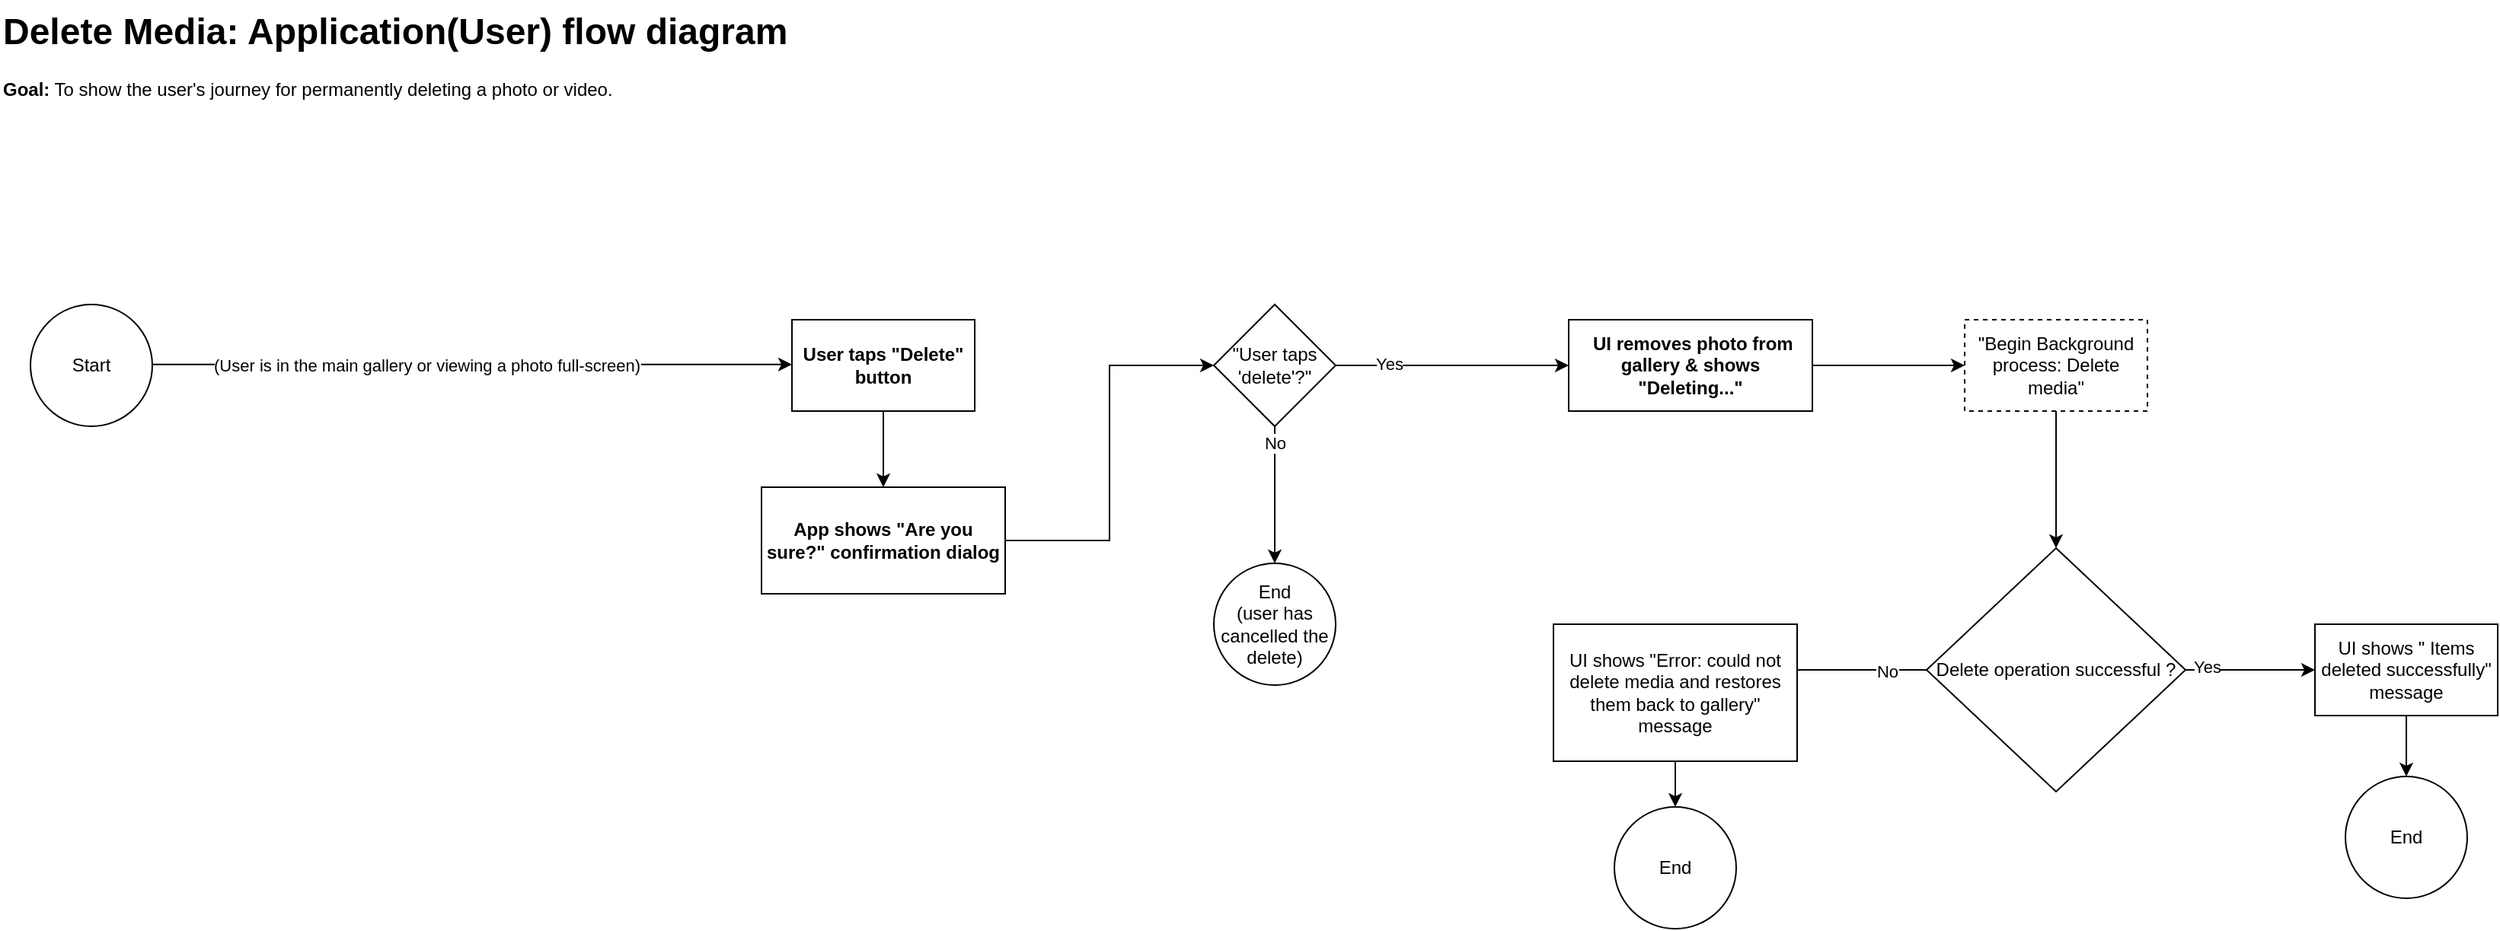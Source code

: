 <mxfile version="28.2.8" pages="3">
  <diagram name="Delete Media- Application flow diagram" id="txH1dvDqgzrqQP82yNEB">
    <mxGraphModel dx="1042" dy="596" grid="1" gridSize="10" guides="1" tooltips="1" connect="1" arrows="1" fold="1" page="1" pageScale="1" pageWidth="827" pageHeight="1169" math="0" shadow="0">
      <root>
        <mxCell id="0" />
        <mxCell id="1" parent="0" />
        <mxCell id="WOiTZTmcrpaqZSLRElIX-7" style="edgeStyle=orthogonalEdgeStyle;rounded=0;orthogonalLoop=1;jettySize=auto;html=1;entryX=0.5;entryY=0;entryDx=0;entryDy=0;" parent="1" source="WOiTZTmcrpaqZSLRElIX-1" target="WOiTZTmcrpaqZSLRElIX-6" edge="1">
          <mxGeometry relative="1" as="geometry" />
        </mxCell>
        <mxCell id="WOiTZTmcrpaqZSLRElIX-1" value="&lt;p data-pm-slice=&quot;1 1 [&amp;quot;ordered_list&amp;quot;,{&amp;quot;order&amp;quot;:1},&amp;quot;list_item&amp;quot;,{}]&quot;&gt;&lt;strong&gt;User taps &quot;Delete&quot; button&lt;/strong&gt;&lt;/p&gt;" style="rounded=0;whiteSpace=wrap;html=1;" parent="1" vertex="1">
          <mxGeometry x="550" y="250" width="120" height="60" as="geometry" />
        </mxCell>
        <mxCell id="WOiTZTmcrpaqZSLRElIX-2" value="&lt;h1 style=&quot;margin-top: 0px;&quot;&gt;Delete Media: Application(User) flow diagram&lt;/h1&gt;&lt;p data-pm-slice=&quot;1 1 []&quot;&gt;&lt;strong&gt;Goal:&lt;/strong&gt; To show the user&#39;s journey for permanently deleting a photo or video.&lt;/p&gt;" style="text;html=1;whiteSpace=wrap;overflow=hidden;rounded=0;" parent="1" vertex="1">
          <mxGeometry x="30" y="40" width="700" height="110" as="geometry" />
        </mxCell>
        <mxCell id="WOiTZTmcrpaqZSLRElIX-4" style="edgeStyle=orthogonalEdgeStyle;rounded=0;orthogonalLoop=1;jettySize=auto;html=1;" parent="1" edge="1">
          <mxGeometry relative="1" as="geometry">
            <mxPoint x="550" y="279.38" as="targetPoint" />
            <mxPoint x="130" y="279.38" as="sourcePoint" />
          </mxGeometry>
        </mxCell>
        <mxCell id="WOiTZTmcrpaqZSLRElIX-5" value="&lt;p data-pm-slice=&quot;1 1 [&amp;quot;ordered_list&amp;quot;,{&amp;quot;order&amp;quot;:1},&amp;quot;list_item&amp;quot;,{},&amp;quot;bullet_list&amp;quot;,{},&amp;quot;list_item&amp;quot;,{}]&quot;&gt;(User is in the main gallery or viewing a photo full-screen)&lt;/p&gt;" style="edgeLabel;html=1;align=center;verticalAlign=middle;resizable=0;points=[];" parent="WOiTZTmcrpaqZSLRElIX-4" vertex="1" connectable="0">
          <mxGeometry x="-0.305" y="1" relative="1" as="geometry">
            <mxPoint x="34" y="1" as="offset" />
          </mxGeometry>
        </mxCell>
        <mxCell id="WOiTZTmcrpaqZSLRElIX-3" value="Start" style="ellipse;whiteSpace=wrap;html=1;aspect=fixed;" parent="1" vertex="1">
          <mxGeometry x="50" y="240" width="80" height="80" as="geometry" />
        </mxCell>
        <mxCell id="WOiTZTmcrpaqZSLRElIX-9" style="edgeStyle=orthogonalEdgeStyle;rounded=0;orthogonalLoop=1;jettySize=auto;html=1;entryX=0;entryY=0.5;entryDx=0;entryDy=0;" parent="1" source="WOiTZTmcrpaqZSLRElIX-6" target="WOiTZTmcrpaqZSLRElIX-8" edge="1">
          <mxGeometry relative="1" as="geometry" />
        </mxCell>
        <mxCell id="WOiTZTmcrpaqZSLRElIX-6" value="&lt;p data-pm-slice=&quot;1 1 [&amp;quot;ordered_list&amp;quot;,{&amp;quot;order&amp;quot;:1},&amp;quot;list_item&amp;quot;,{}]&quot;&gt;&lt;strong&gt;App shows &quot;Are you sure?&quot; confirmation dialog&lt;/strong&gt;&lt;/p&gt;" style="rounded=0;whiteSpace=wrap;html=1;" parent="1" vertex="1">
          <mxGeometry x="530" y="360" width="160" height="70" as="geometry" />
        </mxCell>
        <mxCell id="WOiTZTmcrpaqZSLRElIX-11" style="edgeStyle=orthogonalEdgeStyle;rounded=0;orthogonalLoop=1;jettySize=auto;html=1;" parent="1" source="WOiTZTmcrpaqZSLRElIX-8" edge="1">
          <mxGeometry relative="1" as="geometry">
            <mxPoint x="1060" y="280" as="targetPoint" />
          </mxGeometry>
        </mxCell>
        <mxCell id="WOiTZTmcrpaqZSLRElIX-15" value="Yes" style="edgeLabel;html=1;align=center;verticalAlign=middle;resizable=0;points=[];" parent="WOiTZTmcrpaqZSLRElIX-11" vertex="1" connectable="0">
          <mxGeometry x="-0.544" y="1" relative="1" as="geometry">
            <mxPoint as="offset" />
          </mxGeometry>
        </mxCell>
        <mxCell id="WOiTZTmcrpaqZSLRElIX-12" style="edgeStyle=orthogonalEdgeStyle;rounded=0;orthogonalLoop=1;jettySize=auto;html=1;" parent="1" source="WOiTZTmcrpaqZSLRElIX-8" target="WOiTZTmcrpaqZSLRElIX-13" edge="1">
          <mxGeometry relative="1" as="geometry">
            <mxPoint x="867" y="390" as="targetPoint" />
          </mxGeometry>
        </mxCell>
        <mxCell id="WOiTZTmcrpaqZSLRElIX-14" value="No" style="edgeLabel;html=1;align=center;verticalAlign=middle;resizable=0;points=[];" parent="WOiTZTmcrpaqZSLRElIX-12" vertex="1" connectable="0">
          <mxGeometry x="-0.294" relative="1" as="geometry">
            <mxPoint y="-21" as="offset" />
          </mxGeometry>
        </mxCell>
        <mxCell id="WOiTZTmcrpaqZSLRElIX-8" value="&quot;User taps &#39;delete&#39;?&quot;" style="rhombus;whiteSpace=wrap;html=1;" parent="1" vertex="1">
          <mxGeometry x="827" y="240" width="80" height="80" as="geometry" />
        </mxCell>
        <mxCell id="WOiTZTmcrpaqZSLRElIX-13" value="End&lt;div&gt;(user has cancelled the delete)&lt;/div&gt;" style="ellipse;whiteSpace=wrap;html=1;aspect=fixed;" parent="1" vertex="1">
          <mxGeometry x="827" y="410" width="80" height="80" as="geometry" />
        </mxCell>
        <mxCell id="WOiTZTmcrpaqZSLRElIX-17" style="edgeStyle=orthogonalEdgeStyle;rounded=0;orthogonalLoop=1;jettySize=auto;html=1;" parent="1" source="WOiTZTmcrpaqZSLRElIX-16" target="WOiTZTmcrpaqZSLRElIX-18" edge="1">
          <mxGeometry relative="1" as="geometry">
            <mxPoint x="1380" y="280" as="targetPoint" />
          </mxGeometry>
        </mxCell>
        <mxCell id="WOiTZTmcrpaqZSLRElIX-16" value="&lt;p data-pm-slice=&quot;1 1 [&amp;quot;ordered_list&amp;quot;,{&amp;quot;order&amp;quot;:1},&amp;quot;list_item&amp;quot;,{}]&quot;&gt;&lt;strong&gt;&amp;nbsp;UI removes photo from gallery &amp;amp; shows &quot;Deleting...&quot;&lt;/strong&gt;&lt;/p&gt;" style="rounded=0;whiteSpace=wrap;html=1;" parent="1" vertex="1">
          <mxGeometry x="1060" y="250" width="160" height="60" as="geometry" />
        </mxCell>
        <mxCell id="WOiTZTmcrpaqZSLRElIX-19" style="edgeStyle=orthogonalEdgeStyle;rounded=0;orthogonalLoop=1;jettySize=auto;html=1;" parent="1" source="WOiTZTmcrpaqZSLRElIX-18" target="WOiTZTmcrpaqZSLRElIX-20" edge="1">
          <mxGeometry relative="1" as="geometry">
            <mxPoint x="1380" y="440" as="targetPoint" />
          </mxGeometry>
        </mxCell>
        <mxCell id="WOiTZTmcrpaqZSLRElIX-18" value="&quot;Begin Background process: Delete media&quot;" style="rounded=0;whiteSpace=wrap;html=1;dashed=1;" parent="1" vertex="1">
          <mxGeometry x="1320" y="250" width="120" height="60" as="geometry" />
        </mxCell>
        <mxCell id="WOiTZTmcrpaqZSLRElIX-22" style="edgeStyle=orthogonalEdgeStyle;rounded=0;orthogonalLoop=1;jettySize=auto;html=1;" parent="1" source="WOiTZTmcrpaqZSLRElIX-20" edge="1">
          <mxGeometry relative="1" as="geometry">
            <mxPoint x="1200" y="480" as="targetPoint" />
          </mxGeometry>
        </mxCell>
        <mxCell id="WOiTZTmcrpaqZSLRElIX-27" value="No" style="edgeLabel;html=1;align=center;verticalAlign=middle;resizable=0;points=[];" parent="WOiTZTmcrpaqZSLRElIX-22" vertex="1" connectable="0">
          <mxGeometry x="-0.453" y="1" relative="1" as="geometry">
            <mxPoint as="offset" />
          </mxGeometry>
        </mxCell>
        <mxCell id="WOiTZTmcrpaqZSLRElIX-29" style="edgeStyle=orthogonalEdgeStyle;rounded=0;orthogonalLoop=1;jettySize=auto;html=1;entryX=0;entryY=0.5;entryDx=0;entryDy=0;" parent="1" source="WOiTZTmcrpaqZSLRElIX-20" target="WOiTZTmcrpaqZSLRElIX-28" edge="1">
          <mxGeometry relative="1" as="geometry" />
        </mxCell>
        <mxCell id="WOiTZTmcrpaqZSLRElIX-30" value="Yes" style="edgeLabel;html=1;align=center;verticalAlign=middle;resizable=0;points=[];" parent="WOiTZTmcrpaqZSLRElIX-29" vertex="1" connectable="0">
          <mxGeometry x="-0.671" y="2" relative="1" as="geometry">
            <mxPoint as="offset" />
          </mxGeometry>
        </mxCell>
        <mxCell id="WOiTZTmcrpaqZSLRElIX-20" value="Delete operation successful ?" style="rhombus;whiteSpace=wrap;html=1;" parent="1" vertex="1">
          <mxGeometry x="1295" y="400" width="170" height="160" as="geometry" />
        </mxCell>
        <mxCell id="WOiTZTmcrpaqZSLRElIX-25" style="edgeStyle=orthogonalEdgeStyle;rounded=0;orthogonalLoop=1;jettySize=auto;html=1;" parent="1" source="WOiTZTmcrpaqZSLRElIX-24" target="WOiTZTmcrpaqZSLRElIX-26" edge="1">
          <mxGeometry relative="1" as="geometry">
            <mxPoint x="1130" y="610" as="targetPoint" />
          </mxGeometry>
        </mxCell>
        <mxCell id="WOiTZTmcrpaqZSLRElIX-24" value="UI shows &quot;Error: could not delete media and restores them back to gallery&quot; message" style="rounded=0;whiteSpace=wrap;html=1;" parent="1" vertex="1">
          <mxGeometry x="1050" y="450" width="160" height="90" as="geometry" />
        </mxCell>
        <mxCell id="WOiTZTmcrpaqZSLRElIX-26" value="End" style="ellipse;whiteSpace=wrap;html=1;aspect=fixed;" parent="1" vertex="1">
          <mxGeometry x="1090" y="570" width="80" height="80" as="geometry" />
        </mxCell>
        <mxCell id="WOiTZTmcrpaqZSLRElIX-31" style="edgeStyle=orthogonalEdgeStyle;rounded=0;orthogonalLoop=1;jettySize=auto;html=1;" parent="1" source="WOiTZTmcrpaqZSLRElIX-28" target="WOiTZTmcrpaqZSLRElIX-32" edge="1">
          <mxGeometry relative="1" as="geometry">
            <mxPoint x="1610" y="570" as="targetPoint" />
          </mxGeometry>
        </mxCell>
        <mxCell id="WOiTZTmcrpaqZSLRElIX-28" value="UI shows &quot; Items deleted successfully&quot; message" style="rounded=0;whiteSpace=wrap;html=1;" parent="1" vertex="1">
          <mxGeometry x="1550" y="450" width="120" height="60" as="geometry" />
        </mxCell>
        <mxCell id="WOiTZTmcrpaqZSLRElIX-32" value="End" style="ellipse;whiteSpace=wrap;html=1;aspect=fixed;" parent="1" vertex="1">
          <mxGeometry x="1570" y="550" width="80" height="80" as="geometry" />
        </mxCell>
      </root>
    </mxGraphModel>
  </diagram>
  <diagram id="QZlKtd58bDOk1M_1t-8w" name="Delete Media-Server side architecture">
    <mxGraphModel dx="2316" dy="1324" grid="1" gridSize="10" guides="1" tooltips="1" connect="1" arrows="1" fold="1" page="1" pageScale="1" pageWidth="827" pageHeight="1169" math="0" shadow="0">
      <root>
        <mxCell id="0" />
        <mxCell id="1" parent="0" />
        <mxCell id="S0liItvss_F-IkntVOAx-1" value="&lt;h1 style=&quot;margin-top: 0px;&quot;&gt;Delete Media-Server side Architecture diagram&lt;/h1&gt;&lt;p&gt;Lorem ipsum dolor sit amet, consectetur adipisicing elit, sed do eiusmod tempor incididunt ut labore et dolore magna aliqua.&lt;/p&gt;" style="text;html=1;whiteSpace=wrap;overflow=hidden;rounded=0;" parent="1" vertex="1">
          <mxGeometry x="160" y="60" width="680" height="110" as="geometry" />
        </mxCell>
        <mxCell id="S0liItvss_F-IkntVOAx-9" style="edgeStyle=orthogonalEdgeStyle;rounded=0;orthogonalLoop=1;jettySize=auto;html=1;" parent="1" source="S0liItvss_F-IkntVOAx-2" target="S0liItvss_F-IkntVOAx-8" edge="1">
          <mxGeometry relative="1" as="geometry" />
        </mxCell>
        <mxCell id="S0liItvss_F-IkntVOAx-10" value="&lt;p data-pm-slice=&quot;1 1 [&amp;quot;ordered_list&amp;quot;,{&amp;quot;order&amp;quot;:1},&amp;quot;list_item&amp;quot;,{},&amp;quot;bullet_list&amp;quot;,{},&amp;quot;list_item&amp;quot;,{}]&quot;&gt;&lt;code&gt;(1. DELETE /photos/{photo_id} [JWT])&lt;/code&gt;&lt;/p&gt;" style="edgeLabel;html=1;align=center;verticalAlign=middle;resizable=0;points=[];" parent="S0liItvss_F-IkntVOAx-9" vertex="1" connectable="0">
          <mxGeometry x="-0.217" y="3" relative="1" as="geometry">
            <mxPoint x="31" as="offset" />
          </mxGeometry>
        </mxCell>
        <mxCell id="S0liItvss_F-IkntVOAx-2" value="Mobile App(External factor)" style="rounded=0;whiteSpace=wrap;html=1;" parent="1" vertex="1">
          <mxGeometry x="170" y="440" width="120" height="60" as="geometry" />
        </mxCell>
        <mxCell id="S0liItvss_F-IkntVOAx-3" value="Server Side Architecture(Delete Media)" style="swimlane;childLayout=stackLayout;resizeParent=1;resizeParentMax=0;startSize=20;html=1;" parent="1" vertex="1">
          <mxGeometry x="480.0" y="310" width="1850" height="820" as="geometry" />
        </mxCell>
        <mxCell id="S0liItvss_F-IkntVOAx-4" value="Amazon API gateway" style="swimlane;startSize=20;html=1;" parent="S0liItvss_F-IkntVOAx-3" vertex="1">
          <mxGeometry y="20" width="530" height="800" as="geometry" />
        </mxCell>
        <mxCell id="S0liItvss_F-IkntVOAx-12" style="edgeStyle=orthogonalEdgeStyle;rounded=0;orthogonalLoop=1;jettySize=auto;html=1;entryX=0;entryY=0.5;entryDx=0;entryDy=0;" parent="S0liItvss_F-IkntVOAx-4" source="S0liItvss_F-IkntVOAx-8" target="S0liItvss_F-IkntVOAx-11" edge="1">
          <mxGeometry relative="1" as="geometry" />
        </mxCell>
        <mxCell id="S0liItvss_F-IkntVOAx-8" value="Amazon API Gateway" style="sketch=0;outlineConnect=0;fontColor=#232F3E;gradientColor=none;strokeColor=#ffffff;fillColor=#232F3E;dashed=0;verticalLabelPosition=middle;verticalAlign=bottom;align=center;html=1;whiteSpace=wrap;fontSize=10;fontStyle=1;spacing=3;shape=mxgraph.aws4.productIcon;prIcon=mxgraph.aws4.api_gateway;" parent="S0liItvss_F-IkntVOAx-4" vertex="1">
          <mxGeometry x="140.0" y="85" width="80" height="110" as="geometry" />
        </mxCell>
        <mxCell id="S0liItvss_F-IkntVOAx-11" value="Is Valid JWT?" style="rhombus;whiteSpace=wrap;html=1;" parent="S0liItvss_F-IkntVOAx-4" vertex="1">
          <mxGeometry x="290" y="95" width="123" height="90" as="geometry" />
        </mxCell>
        <mxCell id="S0liItvss_F-IkntVOAx-58" style="edgeStyle=orthogonalEdgeStyle;rounded=0;orthogonalLoop=1;jettySize=auto;html=1;entryX=0.089;entryY=-0.01;entryDx=0;entryDy=0;entryPerimeter=0;" parent="S0liItvss_F-IkntVOAx-4" source="S0liItvss_F-IkntVOAx-8" target="S0liItvss_F-IkntVOAx-2" edge="1">
          <mxGeometry relative="1" as="geometry">
            <Array as="points">
              <mxPoint x="160" y="40" />
              <mxPoint x="-299" y="40" />
            </Array>
          </mxGeometry>
        </mxCell>
        <mxCell id="S0liItvss_F-IkntVOAx-59" value="&lt;p data-pm-slice=&quot;1 1 [&amp;quot;ordered_list&amp;quot;,{&amp;quot;order&amp;quot;:1},&amp;quot;list_item&amp;quot;,{},&amp;quot;bullet_list&amp;quot;,{},&amp;quot;list_item&amp;quot;,{}]&quot;&gt;&lt;code&gt;(12c. 500 Internal Server Error)&lt;/code&gt;&lt;/p&gt;" style="edgeLabel;html=1;align=center;verticalAlign=middle;resizable=0;points=[];" parent="S0liItvss_F-IkntVOAx-58" vertex="1" connectable="0">
          <mxGeometry x="0.155" relative="1" as="geometry">
            <mxPoint as="offset" />
          </mxGeometry>
        </mxCell>
        <mxCell id="S0liItvss_F-IkntVOAx-5" value="Lambda" style="swimlane;startSize=20;html=1;" parent="S0liItvss_F-IkntVOAx-3" vertex="1">
          <mxGeometry x="530" y="20" width="570" height="800" as="geometry" />
        </mxCell>
        <mxCell id="S0liItvss_F-IkntVOAx-60" style="edgeStyle=orthogonalEdgeStyle;rounded=0;orthogonalLoop=1;jettySize=auto;html=1;entryX=0.5;entryY=0;entryDx=0;entryDy=0;" parent="S0liItvss_F-IkntVOAx-5" source="S0liItvss_F-IkntVOAx-13" target="S0liItvss_F-IkntVOAx-28" edge="1">
          <mxGeometry relative="1" as="geometry">
            <Array as="points">
              <mxPoint x="223" y="273" />
              <mxPoint x="222" y="273" />
            </Array>
          </mxGeometry>
        </mxCell>
        <mxCell id="S0liItvss_F-IkntVOAx-13" value="" style="outlineConnect=0;dashed=0;verticalLabelPosition=bottom;verticalAlign=top;align=center;html=1;shape=mxgraph.aws3.lambda_function;fillColor=#F58534;gradientColor=none;" parent="S0liItvss_F-IkntVOAx-5" vertex="1">
          <mxGeometry x="200.0" y="104" width="69" height="72" as="geometry" />
        </mxCell>
        <mxCell id="S0liItvss_F-IkntVOAx-18" value="deletePhotoLambda" style="text;html=1;whiteSpace=wrap;strokeColor=none;fillColor=none;align=center;verticalAlign=middle;rounded=0;" parent="S0liItvss_F-IkntVOAx-5" vertex="1">
          <mxGeometry x="60.0" y="176" width="150" height="20" as="geometry" />
        </mxCell>
        <mxCell id="S0liItvss_F-IkntVOAx-31" style="edgeStyle=orthogonalEdgeStyle;rounded=0;orthogonalLoop=1;jettySize=auto;html=1;" parent="S0liItvss_F-IkntVOAx-5" source="S0liItvss_F-IkntVOAx-28" edge="1">
          <mxGeometry relative="1" as="geometry">
            <mxPoint x="-320.0" y="200" as="targetPoint" />
            <Array as="points">
              <mxPoint x="-320" y="475" />
            </Array>
          </mxGeometry>
        </mxCell>
        <mxCell id="S0liItvss_F-IkntVOAx-32" value="&lt;p data-pm-slice=&quot;1 1 [&amp;quot;ordered_list&amp;quot;,{&amp;quot;order&amp;quot;:1},&amp;quot;list_item&amp;quot;,{},&amp;quot;bullet_list&amp;quot;,{},&amp;quot;list_item&amp;quot;,{}]&quot;&gt;&lt;code&gt;(5b. 404 Not Found Error)&lt;/code&gt;&lt;/p&gt;" style="edgeLabel;html=1;align=center;verticalAlign=middle;resizable=0;points=[];" parent="S0liItvss_F-IkntVOAx-31" vertex="1" connectable="0">
          <mxGeometry x="-0.436" y="1" relative="1" as="geometry">
            <mxPoint as="offset" />
          </mxGeometry>
        </mxCell>
        <mxCell id="S0liItvss_F-IkntVOAx-33" value="No" style="edgeLabel;html=1;align=center;verticalAlign=middle;resizable=0;points=[];" parent="S0liItvss_F-IkntVOAx-31" vertex="1" connectable="0">
          <mxGeometry x="-0.944" relative="1" as="geometry">
            <mxPoint as="offset" />
          </mxGeometry>
        </mxCell>
        <mxCell id="S0liItvss_F-IkntVOAx-28" value="Does photo exist and &#39;owner_id&#39; match &#39;user_id&#39;?" style="rhombus;whiteSpace=wrap;html=1;" parent="S0liItvss_F-IkntVOAx-5" vertex="1">
          <mxGeometry x="80" y="370" width="285" height="210" as="geometry" />
        </mxCell>
        <mxCell id="S0liItvss_F-IkntVOAx-23" style="edgeStyle=orthogonalEdgeStyle;rounded=0;orthogonalLoop=1;jettySize=auto;html=1;" parent="S0liItvss_F-IkntVOAx-5" target="S0liItvss_F-IkntVOAx-22" edge="1">
          <mxGeometry relative="1" as="geometry">
            <mxPoint x="260.0" y="160" as="sourcePoint" />
            <mxPoint x="741.0" y="160" as="targetPoint" />
            <Array as="points">
              <mxPoint x="630" y="160" />
              <mxPoint x="630" y="160" />
            </Array>
          </mxGeometry>
        </mxCell>
        <mxCell id="S0liItvss_F-IkntVOAx-24" value="&lt;p data-pm-slice=&quot;1 1 [&amp;quot;ordered_list&amp;quot;,{&amp;quot;order&amp;quot;:1},&amp;quot;list_item&amp;quot;,{},&amp;quot;bullet_list&amp;quot;,{},&amp;quot;list_item&amp;quot;,{}]&quot;&gt;&lt;code&gt;(3. SELECT owner_id, file_size, object_key FROM photos&lt;/code&gt;&lt;/p&gt;&lt;p data-pm-slice=&quot;1 1 [&amp;quot;ordered_list&amp;quot;,{&amp;quot;order&amp;quot;:1},&amp;quot;list_item&amp;quot;,{},&amp;quot;bullet_list&amp;quot;,{},&amp;quot;list_item&amp;quot;,{}]&quot;&gt;&lt;code&gt;&amp;nbsp;WHERE photo_id = [photo_id])&lt;/code&gt;&lt;/p&gt;" style="edgeLabel;html=1;align=center;verticalAlign=middle;resizable=0;points=[];" parent="S0liItvss_F-IkntVOAx-23" vertex="1" connectable="0">
          <mxGeometry x="-0.266" relative="1" as="geometry">
            <mxPoint x="38" as="offset" />
          </mxGeometry>
        </mxCell>
        <mxCell id="S0liItvss_F-IkntVOAx-6" value="Amazon RDS postgreSQL" style="swimlane;startSize=20;html=1;" parent="S0liItvss_F-IkntVOAx-3" vertex="1">
          <mxGeometry x="1100" y="20" width="420" height="800" as="geometry" />
        </mxCell>
        <mxCell id="S0liItvss_F-IkntVOAx-22" value="Amazon RDS" style="sketch=0;outlineConnect=0;fontColor=#232F3E;gradientColor=none;strokeColor=#ffffff;fillColor=#232F3E;dashed=0;verticalLabelPosition=middle;verticalAlign=bottom;align=center;html=1;whiteSpace=wrap;fontSize=10;fontStyle=1;spacing=3;shape=mxgraph.aws4.productIcon;prIcon=mxgraph.aws4.rds;" parent="S0liItvss_F-IkntVOAx-6" vertex="1">
          <mxGeometry x="180.0" y="90" width="80" height="100" as="geometry" />
        </mxCell>
        <mxCell id="S0liItvss_F-IkntVOAx-7" value="Amazon S3" style="swimlane;startSize=20;html=1;" parent="S0liItvss_F-IkntVOAx-3" vertex="1">
          <mxGeometry x="1520" y="20" width="330" height="800" as="geometry" />
        </mxCell>
        <mxCell id="S0liItvss_F-IkntVOAx-40" value="S3 doest not send succes its just fire and forget" style="text;html=1;whiteSpace=wrap;strokeColor=none;fillColor=none;align=center;verticalAlign=middle;rounded=0;" parent="S0liItvss_F-IkntVOAx-7" vertex="1">
          <mxGeometry x="20" y="195" width="280" height="30" as="geometry" />
        </mxCell>
        <mxCell id="S0liItvss_F-IkntVOAx-14" style="edgeStyle=orthogonalEdgeStyle;rounded=0;orthogonalLoop=1;jettySize=auto;html=1;entryX=0;entryY=0.5;entryDx=0;entryDy=0;entryPerimeter=0;" parent="S0liItvss_F-IkntVOAx-3" source="S0liItvss_F-IkntVOAx-11" target="S0liItvss_F-IkntVOAx-13" edge="1">
          <mxGeometry relative="1" as="geometry" />
        </mxCell>
        <mxCell id="S0liItvss_F-IkntVOAx-16" value="Yes" style="edgeLabel;html=1;align=center;verticalAlign=middle;resizable=0;points=[];" parent="S0liItvss_F-IkntVOAx-14" vertex="1" connectable="0">
          <mxGeometry x="-0.745" relative="1" as="geometry">
            <mxPoint as="offset" />
          </mxGeometry>
        </mxCell>
        <mxCell id="S0liItvss_F-IkntVOAx-17" value="&lt;p data-pm-slice=&quot;1 1 [&amp;quot;ordered_list&amp;quot;,{&amp;quot;order&amp;quot;:1},&amp;quot;list_item&amp;quot;,{},&amp;quot;bullet_list&amp;quot;,{},&amp;quot;list_item&amp;quot;,{}]&quot;&gt;&lt;code&gt;(2. Validates JWT, triggers Lambda)&lt;/code&gt;&lt;/p&gt;" style="edgeLabel;html=1;align=center;verticalAlign=middle;resizable=0;points=[];" parent="S0liItvss_F-IkntVOAx-14" vertex="1" connectable="0">
          <mxGeometry x="0.064" relative="1" as="geometry">
            <mxPoint as="offset" />
          </mxGeometry>
        </mxCell>
        <mxCell id="S0liItvss_F-IkntVOAx-25" style="edgeStyle=orthogonalEdgeStyle;rounded=0;orthogonalLoop=1;jettySize=auto;html=1;" parent="S0liItvss_F-IkntVOAx-3" source="S0liItvss_F-IkntVOAx-22" target="S0liItvss_F-IkntVOAx-13" edge="1">
          <mxGeometry relative="1" as="geometry">
            <Array as="points">
              <mxPoint x="1320" y="230" />
              <mxPoint x="764" y="230" />
            </Array>
          </mxGeometry>
        </mxCell>
        <mxCell id="S0liItvss_F-IkntVOAx-26" value="&lt;p data-pm-slice=&quot;1 1 [&amp;quot;ordered_list&amp;quot;,{&amp;quot;order&amp;quot;:1},&amp;quot;list_item&amp;quot;,{},&amp;quot;bullet_list&amp;quot;,{},&amp;quot;list_item&amp;quot;,{}]&quot;&gt;&lt;code&gt;(4. Photo Record)&lt;/code&gt;&lt;/p&gt;" style="edgeLabel;html=1;align=center;verticalAlign=middle;resizable=0;points=[];" parent="S0liItvss_F-IkntVOAx-25" vertex="1" connectable="0">
          <mxGeometry x="0.135" y="-1" relative="1" as="geometry">
            <mxPoint as="offset" />
          </mxGeometry>
        </mxCell>
        <mxCell id="S0liItvss_F-IkntVOAx-34" style="edgeStyle=orthogonalEdgeStyle;rounded=0;orthogonalLoop=1;jettySize=auto;html=1;" parent="S0liItvss_F-IkntVOAx-3" source="S0liItvss_F-IkntVOAx-28" target="S0liItvss_F-IkntVOAx-22" edge="1">
          <mxGeometry relative="1" as="geometry">
            <mxPoint x="1370.0" y="210" as="targetPoint" />
            <Array as="points">
              <mxPoint x="1330" y="495" />
            </Array>
          </mxGeometry>
        </mxCell>
        <mxCell id="S0liItvss_F-IkntVOAx-35" value="&lt;p data-pm-slice=&quot;1 1 [&amp;quot;ordered_list&amp;quot;,{&amp;quot;order&amp;quot;:1},&amp;quot;list_item&amp;quot;,{},&amp;quot;bullet_list&amp;quot;,{},&amp;quot;list_item&amp;quot;,{}]&quot;&gt;&lt;code&gt;(5. TRANSACTION START)&lt;/code&gt;&lt;/p&gt;&lt;p data-pm-slice=&quot;1 1 [&amp;quot;ordered_list&amp;quot;,{&amp;quot;order&amp;quot;:1},&amp;quot;list_item&amp;quot;,{},&amp;quot;bullet_list&amp;quot;,{},&amp;quot;list_item&amp;quot;,{}]&quot;&gt;&lt;code&gt;&lt;/code&gt;&lt;/p&gt;&lt;p data-pm-slice=&quot;1 1 [&amp;quot;ordered_list&amp;quot;,{&amp;quot;order&amp;quot;:1},&amp;quot;list_item&amp;quot;,{},&amp;quot;bullet_list&amp;quot;,{},&amp;quot;list_item&amp;quot;,{}]&quot;&gt;&lt;code&gt;(6. UPDATE users SET storage_used = storage_used - [file_size]&amp;nbsp;&lt;/code&gt;&lt;/p&gt;&lt;p data-pm-slice=&quot;1 1 [&amp;quot;ordered_list&amp;quot;,{&amp;quot;order&amp;quot;:1},&amp;quot;list_item&amp;quot;,{},&amp;quot;bullet_list&amp;quot;,{},&amp;quot;list_item&amp;quot;,{}]&quot;&gt;&lt;code&gt;WHERE user_id = [user_id])&lt;/code&gt;&lt;/p&gt;&lt;p data-pm-slice=&quot;1 1 [&amp;quot;ordered_list&amp;quot;,{&amp;quot;order&amp;quot;:1},&amp;quot;list_item&amp;quot;,{},&amp;quot;bullet_list&amp;quot;,{},&amp;quot;list_item&amp;quot;,{}]&quot;&gt;&lt;code&gt;&lt;/code&gt;&lt;/p&gt;&lt;p data-pm-slice=&quot;1 1 [&amp;quot;ordered_list&amp;quot;,{&amp;quot;order&amp;quot;:1},&amp;quot;list_item&amp;quot;,{},&amp;quot;bullet_list&amp;quot;,{},&amp;quot;list_item&amp;quot;,{}]&quot;&gt;&lt;code&gt;(7. DELETE FROM photos WHERE photo_id = [photo_id])&lt;/code&gt;&lt;/p&gt;&lt;p data-pm-slice=&quot;1 1 [&amp;quot;ordered_list&amp;quot;,{&amp;quot;order&amp;quot;:1},&amp;quot;list_item&amp;quot;,{},&amp;quot;bullet_list&amp;quot;,{},&amp;quot;list_item&amp;quot;,{}]&quot;&gt;&lt;code&gt;&lt;/code&gt;&lt;/p&gt;&lt;p data-pm-slice=&quot;1 1 [&amp;quot;ordered_list&amp;quot;,{&amp;quot;order&amp;quot;:1},&amp;quot;list_item&amp;quot;,{},&amp;quot;bullet_list&amp;quot;,{},&amp;quot;list_item&amp;quot;,{}]&quot;&gt;&lt;code&gt;(8. COMMIT)&lt;/code&gt;&lt;/p&gt;" style="edgeLabel;html=1;align=center;verticalAlign=middle;resizable=0;points=[];" parent="S0liItvss_F-IkntVOAx-34" vertex="1" connectable="0">
          <mxGeometry x="-0.636" y="1" relative="1" as="geometry">
            <mxPoint x="103" as="offset" />
          </mxGeometry>
        </mxCell>
        <mxCell id="S0liItvss_F-IkntVOAx-36" value="Yes" style="edgeLabel;html=1;align=center;verticalAlign=middle;resizable=0;points=[];" parent="S0liItvss_F-IkntVOAx-34" vertex="1" connectable="0">
          <mxGeometry x="-0.924" y="1" relative="1" as="geometry">
            <mxPoint x="-12" as="offset" />
          </mxGeometry>
        </mxCell>
        <mxCell id="S0liItvss_F-IkntVOAx-48" style="edgeStyle=orthogonalEdgeStyle;rounded=0;orthogonalLoop=1;jettySize=auto;html=1;" parent="S0liItvss_F-IkntVOAx-3" source="S0liItvss_F-IkntVOAx-13" target="S0liItvss_F-IkntVOAx-8" edge="1">
          <mxGeometry relative="1" as="geometry">
            <Array as="points">
              <mxPoint x="750" y="90" />
              <mxPoint x="180" y="90" />
            </Array>
          </mxGeometry>
        </mxCell>
        <mxCell id="S0liItvss_F-IkntVOAx-49" value="&lt;p data-pm-slice=&quot;1 1 [&amp;quot;ordered_list&amp;quot;,{&amp;quot;order&amp;quot;:1},&amp;quot;list_item&amp;quot;,{},&amp;quot;bullet_list&amp;quot;,{},&amp;quot;list_item&amp;quot;,{}]&quot;&gt;&lt;code&gt;(11. 200 OK Response &quot;Deleted&quot;)&lt;/code&gt;&lt;/p&gt;" style="edgeLabel;html=1;align=center;verticalAlign=middle;resizable=0;points=[];" parent="S0liItvss_F-IkntVOAx-48" vertex="1" connectable="0">
          <mxGeometry x="0.035" relative="1" as="geometry">
            <mxPoint as="offset" />
          </mxGeometry>
        </mxCell>
        <mxCell id="S0liItvss_F-IkntVOAx-55" style="edgeStyle=orthogonalEdgeStyle;rounded=0;orthogonalLoop=1;jettySize=auto;html=1;" parent="S0liItvss_F-IkntVOAx-3" source="S0liItvss_F-IkntVOAx-13" target="S0liItvss_F-IkntVOAx-8" edge="1">
          <mxGeometry relative="1" as="geometry">
            <Array as="points">
              <mxPoint x="760" y="70" />
              <mxPoint x="170" y="70" />
            </Array>
          </mxGeometry>
        </mxCell>
        <mxCell id="S0liItvss_F-IkntVOAx-56" value="&lt;p data-pm-slice=&quot;1 1 [&amp;quot;ordered_list&amp;quot;,{&amp;quot;order&amp;quot;:1},&amp;quot;list_item&amp;quot;,{},&amp;quot;bullet_list&amp;quot;,{},&amp;quot;list_item&amp;quot;,{}]&quot;&gt;&lt;code&gt;(11c. 500 Internal Server Error)&lt;/code&gt;&lt;/p&gt;" style="edgeLabel;html=1;align=center;verticalAlign=middle;resizable=0;points=[];" parent="S0liItvss_F-IkntVOAx-55" vertex="1" connectable="0">
          <mxGeometry x="0.238" y="-1" relative="1" as="geometry">
            <mxPoint as="offset" />
          </mxGeometry>
        </mxCell>
        <mxCell id="S0liItvss_F-IkntVOAx-61" style="edgeStyle=orthogonalEdgeStyle;rounded=0;orthogonalLoop=1;jettySize=auto;html=1;entryX=0.855;entryY=0.145;entryDx=0;entryDy=0;entryPerimeter=0;" parent="S0liItvss_F-IkntVOAx-3" source="S0liItvss_F-IkntVOAx-22" target="S0liItvss_F-IkntVOAx-13" edge="1">
          <mxGeometry relative="1" as="geometry">
            <Array as="points">
              <mxPoint x="1320" y="90" />
              <mxPoint x="789" y="90" />
            </Array>
          </mxGeometry>
        </mxCell>
        <mxCell id="S0liItvss_F-IkntVOAx-62" value="&lt;p data-pm-slice=&quot;1 1 [&amp;quot;ordered_list&amp;quot;,{&amp;quot;order&amp;quot;:1},&amp;quot;list_item&amp;quot;,{},&amp;quot;bullet_list&amp;quot;,{},&amp;quot;list_item&amp;quot;,{}]&quot;&gt;&lt;code&gt;(9. Commit Success)&lt;/code&gt;&lt;/p&gt;" style="edgeLabel;html=1;align=center;verticalAlign=middle;resizable=0;points=[];" parent="S0liItvss_F-IkntVOAx-61" vertex="1" connectable="0">
          <mxGeometry x="0.07" y="-2" relative="1" as="geometry">
            <mxPoint as="offset" />
          </mxGeometry>
        </mxCell>
        <mxCell id="S0liItvss_F-IkntVOAx-19" style="edgeStyle=orthogonalEdgeStyle;rounded=0;orthogonalLoop=1;jettySize=auto;html=1;" parent="1" source="S0liItvss_F-IkntVOAx-11" target="S0liItvss_F-IkntVOAx-2" edge="1">
          <mxGeometry relative="1" as="geometry">
            <Array as="points">
              <mxPoint x="832" y="550" />
              <mxPoint x="230" y="550" />
            </Array>
          </mxGeometry>
        </mxCell>
        <mxCell id="S0liItvss_F-IkntVOAx-20" value="No" style="edgeLabel;html=1;align=center;verticalAlign=middle;resizable=0;points=[];" parent="S0liItvss_F-IkntVOAx-19" vertex="1" connectable="0">
          <mxGeometry x="-0.852" relative="1" as="geometry">
            <mxPoint as="offset" />
          </mxGeometry>
        </mxCell>
        <mxCell id="S0liItvss_F-IkntVOAx-21" value="&lt;p data-pm-slice=&quot;1 1 [&amp;quot;ordered_list&amp;quot;,{&amp;quot;order&amp;quot;:1},&amp;quot;list_item&amp;quot;,{},&amp;quot;bullet_list&amp;quot;,{},&amp;quot;list_item&amp;quot;,{}]&quot;&gt;&lt;code&gt;(2b. 401 Unauthorized Error)&lt;/code&gt;&lt;/p&gt;" style="edgeLabel;html=1;align=center;verticalAlign=middle;resizable=0;points=[];" parent="S0liItvss_F-IkntVOAx-19" vertex="1" connectable="0">
          <mxGeometry x="0.028" relative="1" as="geometry">
            <mxPoint as="offset" />
          </mxGeometry>
        </mxCell>
        <mxCell id="S0liItvss_F-IkntVOAx-38" value="Amazon S3" style="sketch=0;outlineConnect=0;fontColor=#232F3E;gradientColor=none;strokeColor=#ffffff;fillColor=#232F3E;dashed=0;verticalLabelPosition=middle;verticalAlign=bottom;align=center;html=1;whiteSpace=wrap;fontSize=10;fontStyle=1;spacing=3;shape=mxgraph.aws4.productIcon;prIcon=mxgraph.aws4.s3;" parent="1" vertex="1">
          <mxGeometry x="2090" y="420" width="80" height="100" as="geometry" />
        </mxCell>
        <mxCell id="S0liItvss_F-IkntVOAx-46" style="edgeStyle=orthogonalEdgeStyle;rounded=0;orthogonalLoop=1;jettySize=auto;html=1;" parent="1" source="S0liItvss_F-IkntVOAx-13" target="S0liItvss_F-IkntVOAx-38" edge="1">
          <mxGeometry relative="1" as="geometry">
            <Array as="points">
              <mxPoint x="1250" y="370" />
              <mxPoint x="2130" y="370" />
            </Array>
          </mxGeometry>
        </mxCell>
        <mxCell id="S0liItvss_F-IkntVOAx-47" value="&lt;span style=&quot;color: rgba(0, 0, 0, 0); font-family: monospace; font-size: 0px; text-align: start; background-color: rgb(27, 29, 30);&quot;&gt;%3CmxGraphModel%3E%3Croot%3E%3CmxCell%20id%3D%220%22%2F%3E%3CmxCell%20id%3D%221%22%20parent%3D%220%22%2F%3E%3CmxCell%20id%3D%222%22%20value%3D%22%26lt%3Bp%20data-pm-slice%3D%26quot%3B1%201%20%5B%26amp%3Bquot%3Bordered_list%26amp%3Bquot%3B%2C%7B%26amp%3Bquot%3Border%26amp%3Bquot%3B%3A1%7D%2C%26amp%3Bquot%3Blist_item%26amp%3Bquot%3B%2C%7B%7D%2C%26amp%3Bquot%3Bbullet_list%26amp%3Bquot%3B%2C%7B%7D%2C%26amp%3Bquot%3Blist_item%26amp%3Bquot%3B%2C%7B%7D%5D%26quot%3B%26gt%3B%26lt%3Bcode%26gt%3B(10.%20DELETE%20Object%20%5Bobject_key%5D)%26lt%3B%2Fcode%26gt%3B%26lt%3B%2Fp%26gt%3B%22%20style%3D%22edgeLabel%3Bhtml%3D1%3Balign%3Dcenter%3BverticalAlign%3Dmiddle%3Bresizable%3D0%3Bpoints%3D%5B%5D%3B%22%20vertex%3D%221%22%20connectable%3D%220%22%20parent%3D%221%22%3E%3CmxGeometry%20x%3D%221960.5%22%20y%3D%22470%22%20as%3D%22geometry%22%2F%3E%3C%2FmxCell%3E%3C%2Froot%3E%3C%2FmxGraphModel%3&lt;/span&gt;&lt;span style=&quot;color: rgba(0, 0, 0, 0); font-family: monospace; font-size: 0px; text-align: start; background-color: rgb(27, 29, 30);&quot;&gt;%3CmxGraphModel%3E%3Croot%3E%3CmxCell%20id%3D%220%22%2F%3E%3CmxCell%20id%3D%221%22%20parent%3D%220%22%2F%3E%3CmxCell%20id%3D%222%22%20value%3D%22%26lt%3Bp%20data-pm-slice%3D%26quot%3B1%201%20%5B%26amp%3Bquot%3Bordered_list%26amp%3Bquot%3B%2C%7B%26amp%3Bquot%3Border%26amp%3Bquot%3B%3A1%7D%2C%26amp%3Bquot%3Blist_item%26amp%3Bquot%3B%2C%7B%7D%2C%26amp%3Bquot%3Bbullet_list%26amp%3Bquot%3B%2C%7B%7D%2C%26amp%3Bquot%3Blist_item%26amp%3Bquot%3B%2C%7B%7D%5D%26quot%3B%26gt%3B%26lt%3Bcode%26gt%3B(10.%20DELETE%20Object%20%5Bobject_key%5D)%26lt%3B%2Fcode%26gt%3B%26lt%3B%2Fp%26gt%3B%22%20style%3D%22edgeLabel%3Bhtml%3D1%3Balign%3Dcenter%3BverticalAlign%3Dmiddle%3Bresizable%3D0%3Bpoints%3D%5B%5D%3B%22%20vertex%3D%221%22%20connectable%3D%220%22%20parent%3D%221%22%3E%3CmxGeometry%20x%3D%221960.5%22%20y%3D%22470%22%20as%3D%22geometry%22%2F%3E%3C%2FmxCell%3E%3C%2Froot%3E%3C%2FmxGraphModel%3E&lt;/span&gt;&lt;span style=&quot;background-color: light-dark(#ffffff, var(--ge-dark-color, #121212)); color: light-dark(rgb(0, 0, 0), rgb(255, 255, 255));&quot;&gt;(10. DELETE Object [object_key])&lt;/span&gt;" style="edgeLabel;html=1;align=center;verticalAlign=middle;resizable=0;points=[];" parent="S0liItvss_F-IkntVOAx-46" vertex="1" connectable="0">
          <mxGeometry x="-0.019" relative="1" as="geometry">
            <mxPoint as="offset" />
          </mxGeometry>
        </mxCell>
        <mxCell id="S0liItvss_F-IkntVOAx-50" style="edgeStyle=orthogonalEdgeStyle;rounded=0;orthogonalLoop=1;jettySize=auto;html=1;" parent="1" source="S0liItvss_F-IkntVOAx-8" target="S0liItvss_F-IkntVOAx-2" edge="1">
          <mxGeometry relative="1" as="geometry">
            <Array as="points">
              <mxPoint x="230" y="430" />
            </Array>
          </mxGeometry>
        </mxCell>
        <mxCell id="S0liItvss_F-IkntVOAx-51" value="&lt;p data-pm-slice=&quot;1 1 [&amp;quot;ordered_list&amp;quot;,{&amp;quot;order&amp;quot;:1},&amp;quot;list_item&amp;quot;,{},&amp;quot;bullet_list&amp;quot;,{},&amp;quot;list_item&amp;quot;,{}]&quot;&gt;&lt;code&gt;(12. 200 OK Response &quot;Deleted&quot;)&lt;/code&gt;&lt;/p&gt;" style="edgeLabel;html=1;align=center;verticalAlign=middle;resizable=0;points=[];" parent="S0liItvss_F-IkntVOAx-50" vertex="1" connectable="0">
          <mxGeometry x="0.018" y="-1" relative="1" as="geometry">
            <mxPoint as="offset" />
          </mxGeometry>
        </mxCell>
        <mxCell id="S0liItvss_F-IkntVOAx-52" style="edgeStyle=orthogonalEdgeStyle;rounded=0;orthogonalLoop=1;jettySize=auto;html=1;entryX=0.25;entryY=0;entryDx=0;entryDy=0;" parent="1" source="S0liItvss_F-IkntVOAx-8" target="S0liItvss_F-IkntVOAx-2" edge="1">
          <mxGeometry relative="1" as="geometry">
            <Array as="points">
              <mxPoint x="630" y="400" />
              <mxPoint x="200" y="400" />
            </Array>
          </mxGeometry>
        </mxCell>
        <mxCell id="S0liItvss_F-IkntVOAx-53" value="&lt;p data-pm-slice=&quot;1 1 [&amp;quot;ordered_list&amp;quot;,{&amp;quot;order&amp;quot;:1},&amp;quot;list_item&amp;quot;,{},&amp;quot;bullet_list&amp;quot;,{},&amp;quot;list_item&amp;quot;,{}]&quot;&gt;&lt;code&gt;(12b. 404 Not Found Error)&lt;/code&gt;&lt;/p&gt;" style="edgeLabel;html=1;align=center;verticalAlign=middle;resizable=0;points=[];" parent="S0liItvss_F-IkntVOAx-52" vertex="1" connectable="0">
          <mxGeometry x="0.284" relative="1" as="geometry">
            <mxPoint as="offset" />
          </mxGeometry>
        </mxCell>
      </root>
    </mxGraphModel>
  </diagram>
  <diagram id="t7bvCbljOpzNetnfHSl3" name="Delete Media- Block Diagram">
    <mxGraphModel dx="2084" dy="1192" grid="1" gridSize="10" guides="1" tooltips="1" connect="1" arrows="1" fold="1" page="1" pageScale="1" pageWidth="827" pageHeight="1169" math="0" shadow="0">
      <root>
        <mxCell id="0" />
        <mxCell id="1" parent="0" />
        <mxCell id="H6UNSMDnh1Vz5vPRcS4g-1" value="&lt;h1 data-pm-slice=&quot;1 1 []&quot;&gt;Diagram 3: Component Block Diagrams&lt;/h1&gt;&lt;h1 style=&quot;margin-top: 0px;&quot;&gt;&lt;p&gt;&lt;strong&gt;Goal:&lt;/strong&gt; To show the internal structure of our storage services (S3 and RDS) as requested.&lt;/p&gt;&lt;/h1&gt;" style="text;html=1;whiteSpace=wrap;overflow=hidden;rounded=0;" vertex="1" parent="1">
          <mxGeometry x="260" y="90" width="1940" height="130" as="geometry" />
        </mxCell>
        <mxCell id="H6UNSMDnh1Vz5vPRcS4g-2" value="&lt;h3 data-pm-slice=&quot;1 1 []&quot;&gt;&lt;strong&gt;1. Amazon S3: Storage Bucket Structure&lt;/strong&gt;&lt;/h3&gt;&lt;p&gt;This diagram shows how we will organize files within our S3 bucket. We will use a folder-per-user model to keep data isolated and secure.&lt;/p&gt;" style="text;html=1;whiteSpace=wrap;strokeColor=none;fillColor=none;align=center;verticalAlign=middle;rounded=0;" vertex="1" parent="1">
          <mxGeometry x="290" y="310" width="766" height="70" as="geometry" />
        </mxCell>
        <mxCell id="H6UNSMDnh1Vz5vPRcS4g-3" value="" style="whiteSpace=wrap;html=1;aspect=fixed;" vertex="1" parent="1">
          <mxGeometry x="464" y="430" width="340" height="340" as="geometry" />
        </mxCell>
        <mxCell id="H6UNSMDnh1Vz5vPRcS4g-4" value="&lt;pre data-pm-slice=&quot;1 1 []&quot;&gt;&lt;code&gt;[Amazon S3 Bucket: &quot;photosync-main-bucket&quot;]&lt;/code&gt;&lt;/pre&gt;" style="text;html=1;whiteSpace=wrap;strokeColor=none;fillColor=none;align=center;verticalAlign=middle;rounded=0;" vertex="1" parent="1">
          <mxGeometry x="484" y="450" width="300" height="40" as="geometry" />
        </mxCell>
        <mxCell id="H6UNSMDnh1Vz5vPRcS4g-5" value="" style="rounded=0;whiteSpace=wrap;html=1;" vertex="1" parent="1">
          <mxGeometry x="490" y="520" width="220" height="140" as="geometry" />
        </mxCell>
        <mxCell id="H6UNSMDnh1Vz5vPRcS4g-6" value="Folder: &quot;user_id_123&quot;" style="text;html=1;whiteSpace=wrap;strokeColor=none;fillColor=none;align=center;verticalAlign=middle;rounded=0;" vertex="1" parent="1">
          <mxGeometry x="500" y="540" width="120" height="30" as="geometry" />
        </mxCell>
        <mxCell id="H6UNSMDnh1Vz5vPRcS4g-7" value="- photo_abc.jpg&lt;br/&gt;- photo_xyz.png&lt;br/&gt;- video_001.mp4" style="text;html=1;whiteSpace=wrap;strokeColor=none;fillColor=none;align=center;verticalAlign=middle;rounded=0;" vertex="1" parent="1">
          <mxGeometry x="500" y="572.5" width="140" height="55" as="geometry" />
        </mxCell>
        <mxCell id="H6UNSMDnh1Vz5vPRcS4g-8" value="Other folders...." style="text;html=1;whiteSpace=wrap;strokeColor=none;fillColor=none;align=center;verticalAlign=middle;rounded=0;" vertex="1" parent="1">
          <mxGeometry x="464" y="690" width="140" height="30" as="geometry" />
        </mxCell>
        <mxCell id="H6UNSMDnh1Vz5vPRcS4g-9" value="&lt;h3 data-pm-slice=&quot;1 1 []&quot;&gt;&lt;strong&gt;2. Amazon RDS (PostgreSQL): Database Schema&lt;/strong&gt;&lt;/h3&gt;&lt;p&gt;This diagram shows the database tables we will create inside our PostgreSQL instance. These tables will hold all the metadata for our application.&lt;/p&gt;" style="text;html=1;whiteSpace=wrap;strokeColor=none;fillColor=none;align=center;verticalAlign=middle;rounded=0;" vertex="1" parent="1">
          <mxGeometry x="330" y="860" width="790" height="30" as="geometry" />
        </mxCell>
        <mxCell id="H6UNSMDnh1Vz5vPRcS4g-10" value="" style="rounded=0;whiteSpace=wrap;html=1;" vertex="1" parent="1">
          <mxGeometry x="464" y="983" width="340" height="840" as="geometry" />
        </mxCell>
        <mxCell id="H6UNSMDnh1Vz5vPRcS4g-11" value="Amazon RDS Instance: &quot;photosync-db&quot;" style="text;html=1;whiteSpace=wrap;strokeColor=none;fillColor=none;align=center;verticalAlign=middle;rounded=0;" vertex="1" parent="1">
          <mxGeometry x="504" y="1010" width="246" height="30" as="geometry" />
        </mxCell>
        <mxCell id="H6UNSMDnh1Vz5vPRcS4g-12" value="" style="rounded=0;whiteSpace=wrap;html=1;" vertex="1" parent="1">
          <mxGeometry x="510" y="1080" width="230" height="160" as="geometry" />
        </mxCell>
        <mxCell id="H6UNSMDnh1Vz5vPRcS4g-13" value="Table: &quot;users&quot;" style="text;html=1;whiteSpace=wrap;strokeColor=none;fillColor=none;align=center;verticalAlign=middle;rounded=0;" vertex="1" parent="1">
          <mxGeometry x="510" y="1090" width="140" height="30" as="geometry" />
        </mxCell>
        <mxCell id="H6UNSMDnh1Vz5vPRcS4g-14" value="- user_id (Primary Key)&lt;div&gt;- email&lt;br&gt;- storage_used (e.g., 2.5GB)&lt;br&gt;- storage_quota (e.g., 5GB)&lt;/div&gt;" style="text;html=1;whiteSpace=wrap;strokeColor=none;fillColor=none;align=center;verticalAlign=middle;rounded=0;" vertex="1" parent="1">
          <mxGeometry x="540" y="1140" width="163" height="70" as="geometry" />
        </mxCell>
        <mxCell id="H6UNSMDnh1Vz5vPRcS4g-15" value="" style="rounded=0;whiteSpace=wrap;html=1;" vertex="1" parent="1">
          <mxGeometry x="510" y="1320" width="230" height="180" as="geometry" />
        </mxCell>
        <mxCell id="H6UNSMDnh1Vz5vPRcS4g-16" value="Table: &quot;photos&quot;" style="text;html=1;whiteSpace=wrap;strokeColor=none;fillColor=none;align=center;verticalAlign=middle;rounded=0;" vertex="1" parent="1">
          <mxGeometry x="530" y="1340" width="140" height="30" as="geometry" />
        </mxCell>
        <mxCell id="H6UNSMDnh1Vz5vPRcS4g-17" value="- photo_id (Primary Key)&lt;br/&gt;- owner_id (Foreign Key to users)&lt;br/&gt;- object_key (e.g., &quot;user_id_123/...&quot;)&lt;br/&gt;- file_size&lt;br/&gt;- created_at (timestamp)" style="text;html=1;whiteSpace=wrap;strokeColor=none;fillColor=none;align=center;verticalAlign=middle;rounded=0;" vertex="1" parent="1">
          <mxGeometry x="510" y="1390" width="250" height="70" as="geometry" />
        </mxCell>
        <mxCell id="H6UNSMDnh1Vz5vPRcS4g-18" value="" style="rounded=0;whiteSpace=wrap;html=1;" vertex="1" parent="1">
          <mxGeometry x="510" y="1580" width="230" height="150" as="geometry" />
        </mxCell>
        <mxCell id="H6UNSMDnh1Vz5vPRcS4g-19" value="Table: &quot;pending_uploads&quot;" style="text;html=1;whiteSpace=wrap;strokeColor=none;fillColor=none;align=center;verticalAlign=middle;rounded=0;" vertex="1" parent="1">
          <mxGeometry x="530" y="1600" width="160" height="30" as="geometry" />
        </mxCell>
        <mxCell id="H6UNSMDnh1Vz5vPRcS4g-20" value="- pending_id (Primary Key)&lt;br/&gt;- owner_id (Foreign Key to users)&lt;br/&gt;- file_size&lt;br/&gt;- created_at (timestamp)" style="text;html=1;whiteSpace=wrap;strokeColor=none;fillColor=none;align=center;verticalAlign=middle;rounded=0;" vertex="1" parent="1">
          <mxGeometry x="526.5" y="1650" width="190" height="60" as="geometry" />
        </mxCell>
      </root>
    </mxGraphModel>
  </diagram>
</mxfile>
